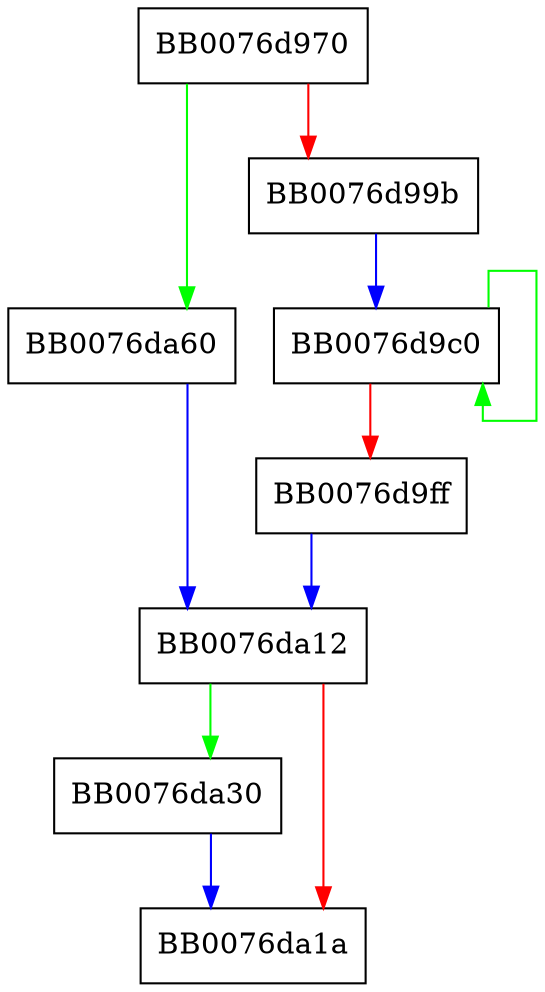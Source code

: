 digraph seed_cbc_cipher {
  node [shape="box"];
  graph [splines=ortho];
  BB0076d970 -> BB0076da60 [color="green"];
  BB0076d970 -> BB0076d99b [color="red"];
  BB0076d99b -> BB0076d9c0 [color="blue"];
  BB0076d9c0 -> BB0076d9c0 [color="green"];
  BB0076d9c0 -> BB0076d9ff [color="red"];
  BB0076d9ff -> BB0076da12 [color="blue"];
  BB0076da12 -> BB0076da30 [color="green"];
  BB0076da12 -> BB0076da1a [color="red"];
  BB0076da30 -> BB0076da1a [color="blue"];
  BB0076da60 -> BB0076da12 [color="blue"];
}